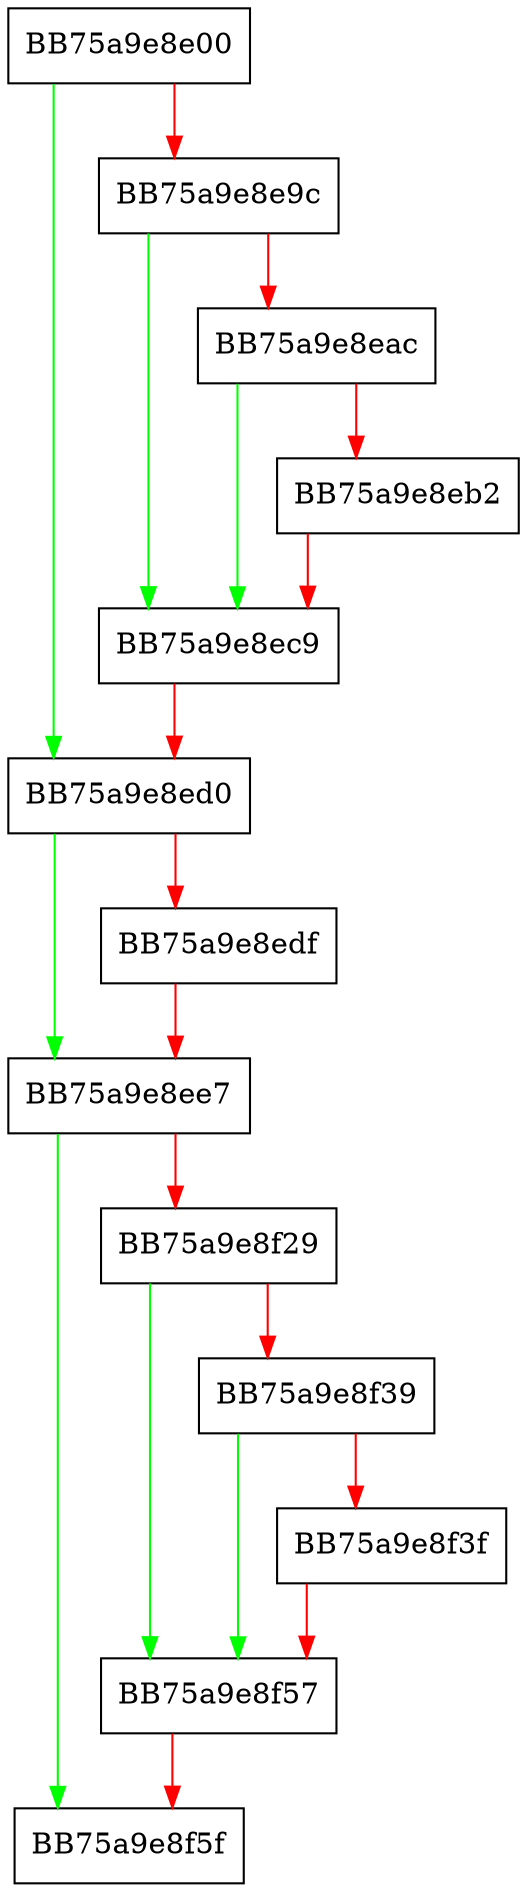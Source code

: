 digraph CMpCryptHashStreamVista {
  node [shape="box"];
  graph [splines=ortho];
  BB75a9e8e00 -> BB75a9e8ed0 [color="green"];
  BB75a9e8e00 -> BB75a9e8e9c [color="red"];
  BB75a9e8e9c -> BB75a9e8ec9 [color="green"];
  BB75a9e8e9c -> BB75a9e8eac [color="red"];
  BB75a9e8eac -> BB75a9e8ec9 [color="green"];
  BB75a9e8eac -> BB75a9e8eb2 [color="red"];
  BB75a9e8eb2 -> BB75a9e8ec9 [color="red"];
  BB75a9e8ec9 -> BB75a9e8ed0 [color="red"];
  BB75a9e8ed0 -> BB75a9e8ee7 [color="green"];
  BB75a9e8ed0 -> BB75a9e8edf [color="red"];
  BB75a9e8edf -> BB75a9e8ee7 [color="red"];
  BB75a9e8ee7 -> BB75a9e8f5f [color="green"];
  BB75a9e8ee7 -> BB75a9e8f29 [color="red"];
  BB75a9e8f29 -> BB75a9e8f57 [color="green"];
  BB75a9e8f29 -> BB75a9e8f39 [color="red"];
  BB75a9e8f39 -> BB75a9e8f57 [color="green"];
  BB75a9e8f39 -> BB75a9e8f3f [color="red"];
  BB75a9e8f3f -> BB75a9e8f57 [color="red"];
  BB75a9e8f57 -> BB75a9e8f5f [color="red"];
}